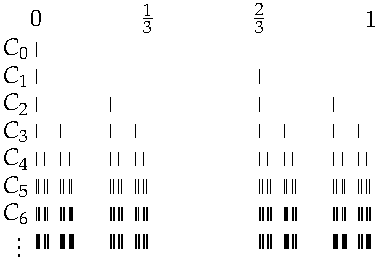 settings.tex="pdflatex";

texpreamble("\usepackage{amsmath}
\usepackage{amsthm,amssymb}
\usepackage{mathpazo}
\usepackage[svgnames]{xcolor}
");
import graph;

size(190,130,IgnoreAspect);

real h=0.04;

transform ta=xscale(1/3);
transform tb=shift(2/3,0)*xscale(1/3);
transform tc=shift(0,-2h);

picture pic;
draw(pic,(0,-0.01)--(0,0.03),linewidth(0.2));


void Cantor(picture picc){
  picture piccc;
  add(piccc,ta*picc);
  add(piccc,tb*picc);
  pic=piccc;
	}
	
label("$0$",(0,2.5h));
label("$\frac 13$",(1/3,2.5h));
label("$\frac 23$",(2/3,2.5h));
label("$1$",(1,2.5h));
label("$C_0$",(0,h/4),W);
label("$C_1$",tc*(0,h/4),W);
label("$C_2$",tc*tc*(0,h/4),W);
label("$C_3$",tc*tc*tc*(0,h/4),W);
label("$C_4$",tc*tc*tc*tc*(0,h/4),W);
label("$C_5$",tc*tc*tc*tc*tc*(0,h/4),W);
label("$C_6$",tc*tc*tc*tc*tc*tc*(0,h/4),W);
label("$\vdots$",tc*tc*tc*tc*tc*tc*tc*(0,h/4),2W);
		
add(pic);
Cantor(pic);
add(tc*pic);
Cantor(pic);
add(tc*tc*pic);
Cantor(pic);
add(tc*tc*tc*pic);
Cantor(pic);
add(tc*tc*tc*tc*pic);
Cantor(pic);
add(tc*tc*tc*tc*tc*pic);
Cantor(pic);
add(tc*tc*tc*tc*tc*tc*pic);
Cantor(pic);
add(tc*tc*tc*tc*tc*tc*tc*pic);

label("$0$",(0,2.5h));
label("$\frac 13$",(1/3,2.5h));
label("$\frac 23$",(2/3,2.5h));
label("$1$",(1,2.5h));
